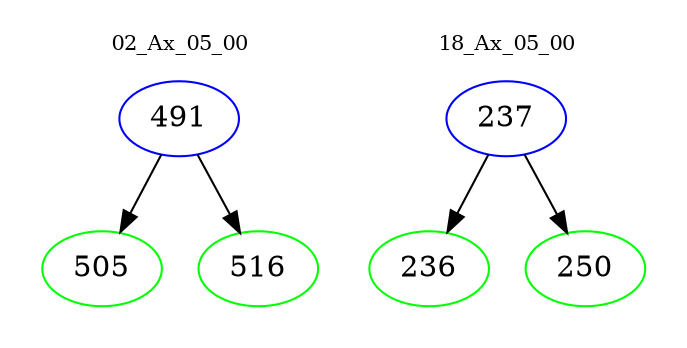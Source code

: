 digraph{
subgraph cluster_0 {
color = white
label = "02_Ax_05_00";
fontsize=10;
T0_491 [label="491", color="blue"]
T0_491 -> T0_505 [color="black"]
T0_505 [label="505", color="green"]
T0_491 -> T0_516 [color="black"]
T0_516 [label="516", color="green"]
}
subgraph cluster_1 {
color = white
label = "18_Ax_05_00";
fontsize=10;
T1_237 [label="237", color="blue"]
T1_237 -> T1_236 [color="black"]
T1_236 [label="236", color="green"]
T1_237 -> T1_250 [color="black"]
T1_250 [label="250", color="green"]
}
}
